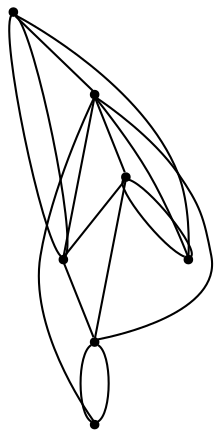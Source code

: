 graph {
  node [shape=point,comment="{\"directed\":false,\"doi\":\"10.1007/978-3-030-04414-5_39\",\"figure\":\"8 (1)\"}"]

  v0 [pos="735.3713087114535,1161.7066380245678"]
  v1 [pos="482.2935077267394,1229.2499362127505"]
  v2 [pos="493.11710691400924,1197.2701867682033"]
  v3 [pos="514.0318859449524,1354.5642571476246"]
  v4 [pos="468.05374002693287,1169.436987222406"]
  v5 [pos="366.74174788341907,1124.2761562180997"]
  v6 [pos="559.6016670445159,1208.9053256636714"]

  v0 -- v2 [id="-1",pos="735.3713087114535,1161.7066380245678 707.5469372125037,1132.5961008047202 668.5355088590337,1113.6994971511026 625.1121082557562,1113.6994971511026 566.779125809563,1113.6994971511026 516.4128777228838,1147.7932125348852 493.11710691400924,1197.2701867682033"]
  v6 -- v0 [id="-3",pos="559.6016670445159,1208.9053256636714 735.3713087114535,1161.7066380245678 735.3713087114535,1161.7066380245678 735.3713087114535,1161.7066380245678"]
  v4 -- v1 [id="-6",pos="468.05374002693287,1169.436987222406 482.2935077267394,1229.2499362127505 482.2935077267394,1229.2499362127505 482.2935077267394,1229.2499362127505"]
  v1 -- v3 [id="-7",pos="482.2935077267394,1229.2499362127505 514.0318859449524,1354.5642571476246 514.0318859449524,1354.5642571476246 514.0318859449524,1354.5642571476246"]
  v6 -- v4 [id="-10",pos="559.6016670445159,1208.9053256636714 468.05374002693287,1169.436987222406 468.05374002693287,1169.436987222406 468.05374002693287,1169.436987222406"]
  v4 -- v5 [id="-11",pos="468.05374002693287,1169.436987222406 366.74174788341907,1124.2761562180997 366.74174788341907,1124.2761562180997 366.74174788341907,1124.2761562180997"]
  v0 -- v3 [id="-13",pos="735.3713087114535,1161.7066380245678 757.515097900997,1188.5175102446935 771.585421297751,1222.700989658062 771.585421297751,1260.1710786535502 771.585421297751,1341.0662547981804 706.0041425891953,1406.6425965683593 625.1121082557562,1406.6425965683593 580.4030334779186,1406.6425965683593 540.3739316011491,1386.6146274942294 514.0318859449524,1354.5642571476246"]
  v6 -- v0 [id="-15",pos="559.6016670445159,1208.9053256636714 564.7027036505506,1210.4349153398157 569.88773364908,1210.572084840884 575.0958116660402,1210.572084840884 633.1510558161214,1210.572084840884 688.8849248723178,1193.46009080427 735.3713087114535,1161.7066380245678"]
  v2 -- v3 [id="-17",pos="493.11710691400924,1197.2701867682033 512.9516790981431,1225.0001154561733 524.4710375073729,1258.9912950992898 524.4710375073729,1295.6721843362968 524.4710375073729,1315.997634141847 520.8649837299788,1335.9077043312311 514.0318859449524,1354.5642571476246"]
  v3 -- v1 [id="-18",pos="514.0318859449524,1354.5642571476246 491.75841316389744,1329.483357449627 478.6345983781932,1296.3600824252471 478.6345983781932,1260.1710786535502 478.6345983781932,1249.5262846098854 479.7700832781327,1239.1467392234838 482.2935077267394,1229.2499362127505"]
  v2 -- v6 [id="-19",pos="493.11710691400924,1197.2701867682033 514.1850462977279,1205.0883664783462 536.5958941898109,1208.95546185048 559.6016670445159,1208.9053256636714"]
  v5 -- v4 [id="-20",pos="366.74174788341907,1124.2761562180997 405.8261076690722,1127.8573067157863 441.2136101986089,1144.0554613725153 468.05374002693287,1169.436987222406"]
  v5 -- v2 [id="-22",pos="366.74174788341907,1124.2761562180997 401.6768721096263,1159.110624594965 444.95597622246737,1184.8894948729185 493.11710691400924,1197.2701867682033"]
  v1 -- v6 [id="-23",pos="482.2935077267394,1229.2499362127505 559.6016670445159,1208.9053256636714 559.6016670445159,1208.9053256636714 559.6016670445159,1208.9053256636714"]
  v2 -- v1 [id="-24",pos="493.11710691400924,1197.2701867682033 488.03715148890893,1207.225570525196 484.3415963571333,1217.9481160639314 482.2935077267394,1229.2499362127505"]
  v4 -- v2 [id="-26",pos="468.05374002693287,1169.436987222406 477.7768898128925,1177.4040508466057 486.10463884190796,1186.846939590906 493.11710691400924,1197.2701867682033"]
}